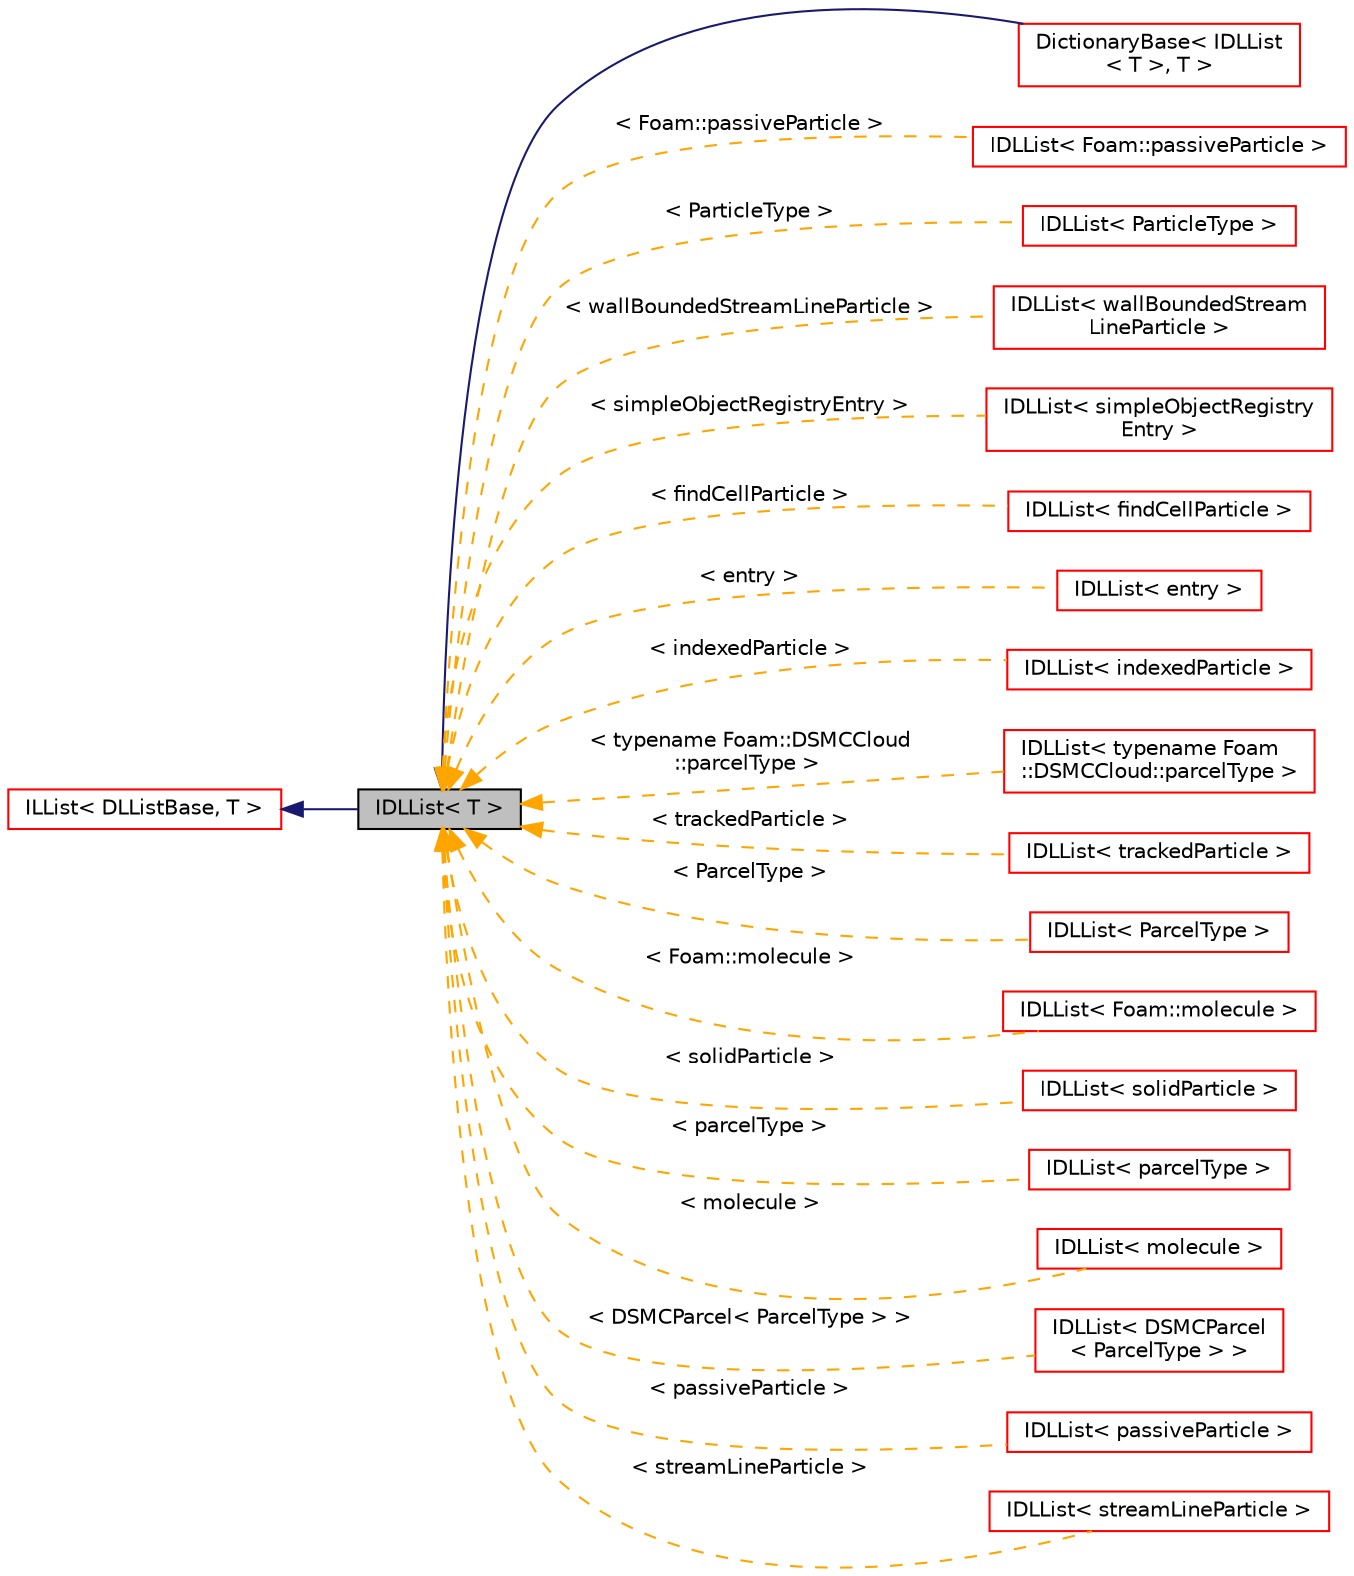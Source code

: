 digraph "IDLList&lt; T &gt;"
{
  bgcolor="transparent";
  edge [fontname="Helvetica",fontsize="10",labelfontname="Helvetica",labelfontsize="10"];
  node [fontname="Helvetica",fontsize="10",shape=record];
  rankdir="LR";
  Node1 [label="IDLList\< T \>",height=0.2,width=0.4,color="black", fillcolor="grey75", style="filled", fontcolor="black"];
  Node2 -> Node1 [dir="back",color="midnightblue",fontsize="10",style="solid",fontname="Helvetica"];
  Node2 [label="ILList\< DLListBase, T \>",height=0.2,width=0.4,color="red",URL="$a01035.html"];
  Node1 -> Node3 [dir="back",color="midnightblue",fontsize="10",style="solid",fontname="Helvetica"];
  Node3 [label="DictionaryBase\< IDLList\l\< T \>, T \>",height=0.2,width=0.4,color="red",URL="$a00524.html"];
  Node1 -> Node4 [dir="back",color="orange",fontsize="10",style="dashed",label=" \< Foam::passiveParticle \>" ,fontname="Helvetica"];
  Node4 [label="IDLList\< Foam::passiveParticle \>",height=0.2,width=0.4,color="red",URL="$a01029.html"];
  Node1 -> Node5 [dir="back",color="orange",fontsize="10",style="dashed",label=" \< ParticleType \>" ,fontname="Helvetica"];
  Node5 [label="IDLList\< ParticleType \>",height=0.2,width=0.4,color="red",URL="$a01029.html"];
  Node1 -> Node6 [dir="back",color="orange",fontsize="10",style="dashed",label=" \< wallBoundedStreamLineParticle \>" ,fontname="Helvetica"];
  Node6 [label="IDLList\< wallBoundedStream\lLineParticle \>",height=0.2,width=0.4,color="red",URL="$a01029.html"];
  Node1 -> Node7 [dir="back",color="orange",fontsize="10",style="dashed",label=" \< simpleObjectRegistryEntry \>" ,fontname="Helvetica"];
  Node7 [label="IDLList\< simpleObjectRegistry\lEntry \>",height=0.2,width=0.4,color="red",URL="$a01029.html"];
  Node1 -> Node8 [dir="back",color="orange",fontsize="10",style="dashed",label=" \< findCellParticle \>" ,fontname="Helvetica"];
  Node8 [label="IDLList\< findCellParticle \>",height=0.2,width=0.4,color="red",URL="$a01029.html"];
  Node1 -> Node9 [dir="back",color="orange",fontsize="10",style="dashed",label=" \< entry \>" ,fontname="Helvetica"];
  Node9 [label="IDLList\< entry \>",height=0.2,width=0.4,color="red",URL="$a01029.html"];
  Node1 -> Node10 [dir="back",color="orange",fontsize="10",style="dashed",label=" \< indexedParticle \>" ,fontname="Helvetica"];
  Node10 [label="IDLList\< indexedParticle \>",height=0.2,width=0.4,color="red",URL="$a01029.html"];
  Node1 -> Node11 [dir="back",color="orange",fontsize="10",style="dashed",label=" \< typename Foam::DSMCCloud\l::parcelType \>" ,fontname="Helvetica"];
  Node11 [label="IDLList\< typename Foam\l::DSMCCloud::parcelType \>",height=0.2,width=0.4,color="red",URL="$a01029.html"];
  Node1 -> Node12 [dir="back",color="orange",fontsize="10",style="dashed",label=" \< trackedParticle \>" ,fontname="Helvetica"];
  Node12 [label="IDLList\< trackedParticle \>",height=0.2,width=0.4,color="red",URL="$a01029.html"];
  Node1 -> Node13 [dir="back",color="orange",fontsize="10",style="dashed",label=" \< ParcelType \>" ,fontname="Helvetica"];
  Node13 [label="IDLList\< ParcelType \>",height=0.2,width=0.4,color="red",URL="$a01029.html"];
  Node1 -> Node14 [dir="back",color="orange",fontsize="10",style="dashed",label=" \< Foam::molecule \>" ,fontname="Helvetica"];
  Node14 [label="IDLList\< Foam::molecule \>",height=0.2,width=0.4,color="red",URL="$a01029.html"];
  Node1 -> Node15 [dir="back",color="orange",fontsize="10",style="dashed",label=" \< solidParticle \>" ,fontname="Helvetica"];
  Node15 [label="IDLList\< solidParticle \>",height=0.2,width=0.4,color="red",URL="$a01029.html"];
  Node1 -> Node16 [dir="back",color="orange",fontsize="10",style="dashed",label=" \< parcelType \>" ,fontname="Helvetica"];
  Node16 [label="IDLList\< parcelType \>",height=0.2,width=0.4,color="red",URL="$a01029.html"];
  Node1 -> Node17 [dir="back",color="orange",fontsize="10",style="dashed",label=" \< molecule \>" ,fontname="Helvetica"];
  Node17 [label="IDLList\< molecule \>",height=0.2,width=0.4,color="red",URL="$a01029.html"];
  Node1 -> Node18 [dir="back",color="orange",fontsize="10",style="dashed",label=" \< DSMCParcel\< ParcelType \> \>" ,fontname="Helvetica"];
  Node18 [label="IDLList\< DSMCParcel\l\< ParcelType \> \>",height=0.2,width=0.4,color="red",URL="$a01029.html"];
  Node1 -> Node19 [dir="back",color="orange",fontsize="10",style="dashed",label=" \< passiveParticle \>" ,fontname="Helvetica"];
  Node19 [label="IDLList\< passiveParticle \>",height=0.2,width=0.4,color="red",URL="$a01029.html"];
  Node1 -> Node20 [dir="back",color="orange",fontsize="10",style="dashed",label=" \< streamLineParticle \>" ,fontname="Helvetica"];
  Node20 [label="IDLList\< streamLineParticle \>",height=0.2,width=0.4,color="red",URL="$a01029.html"];
}
